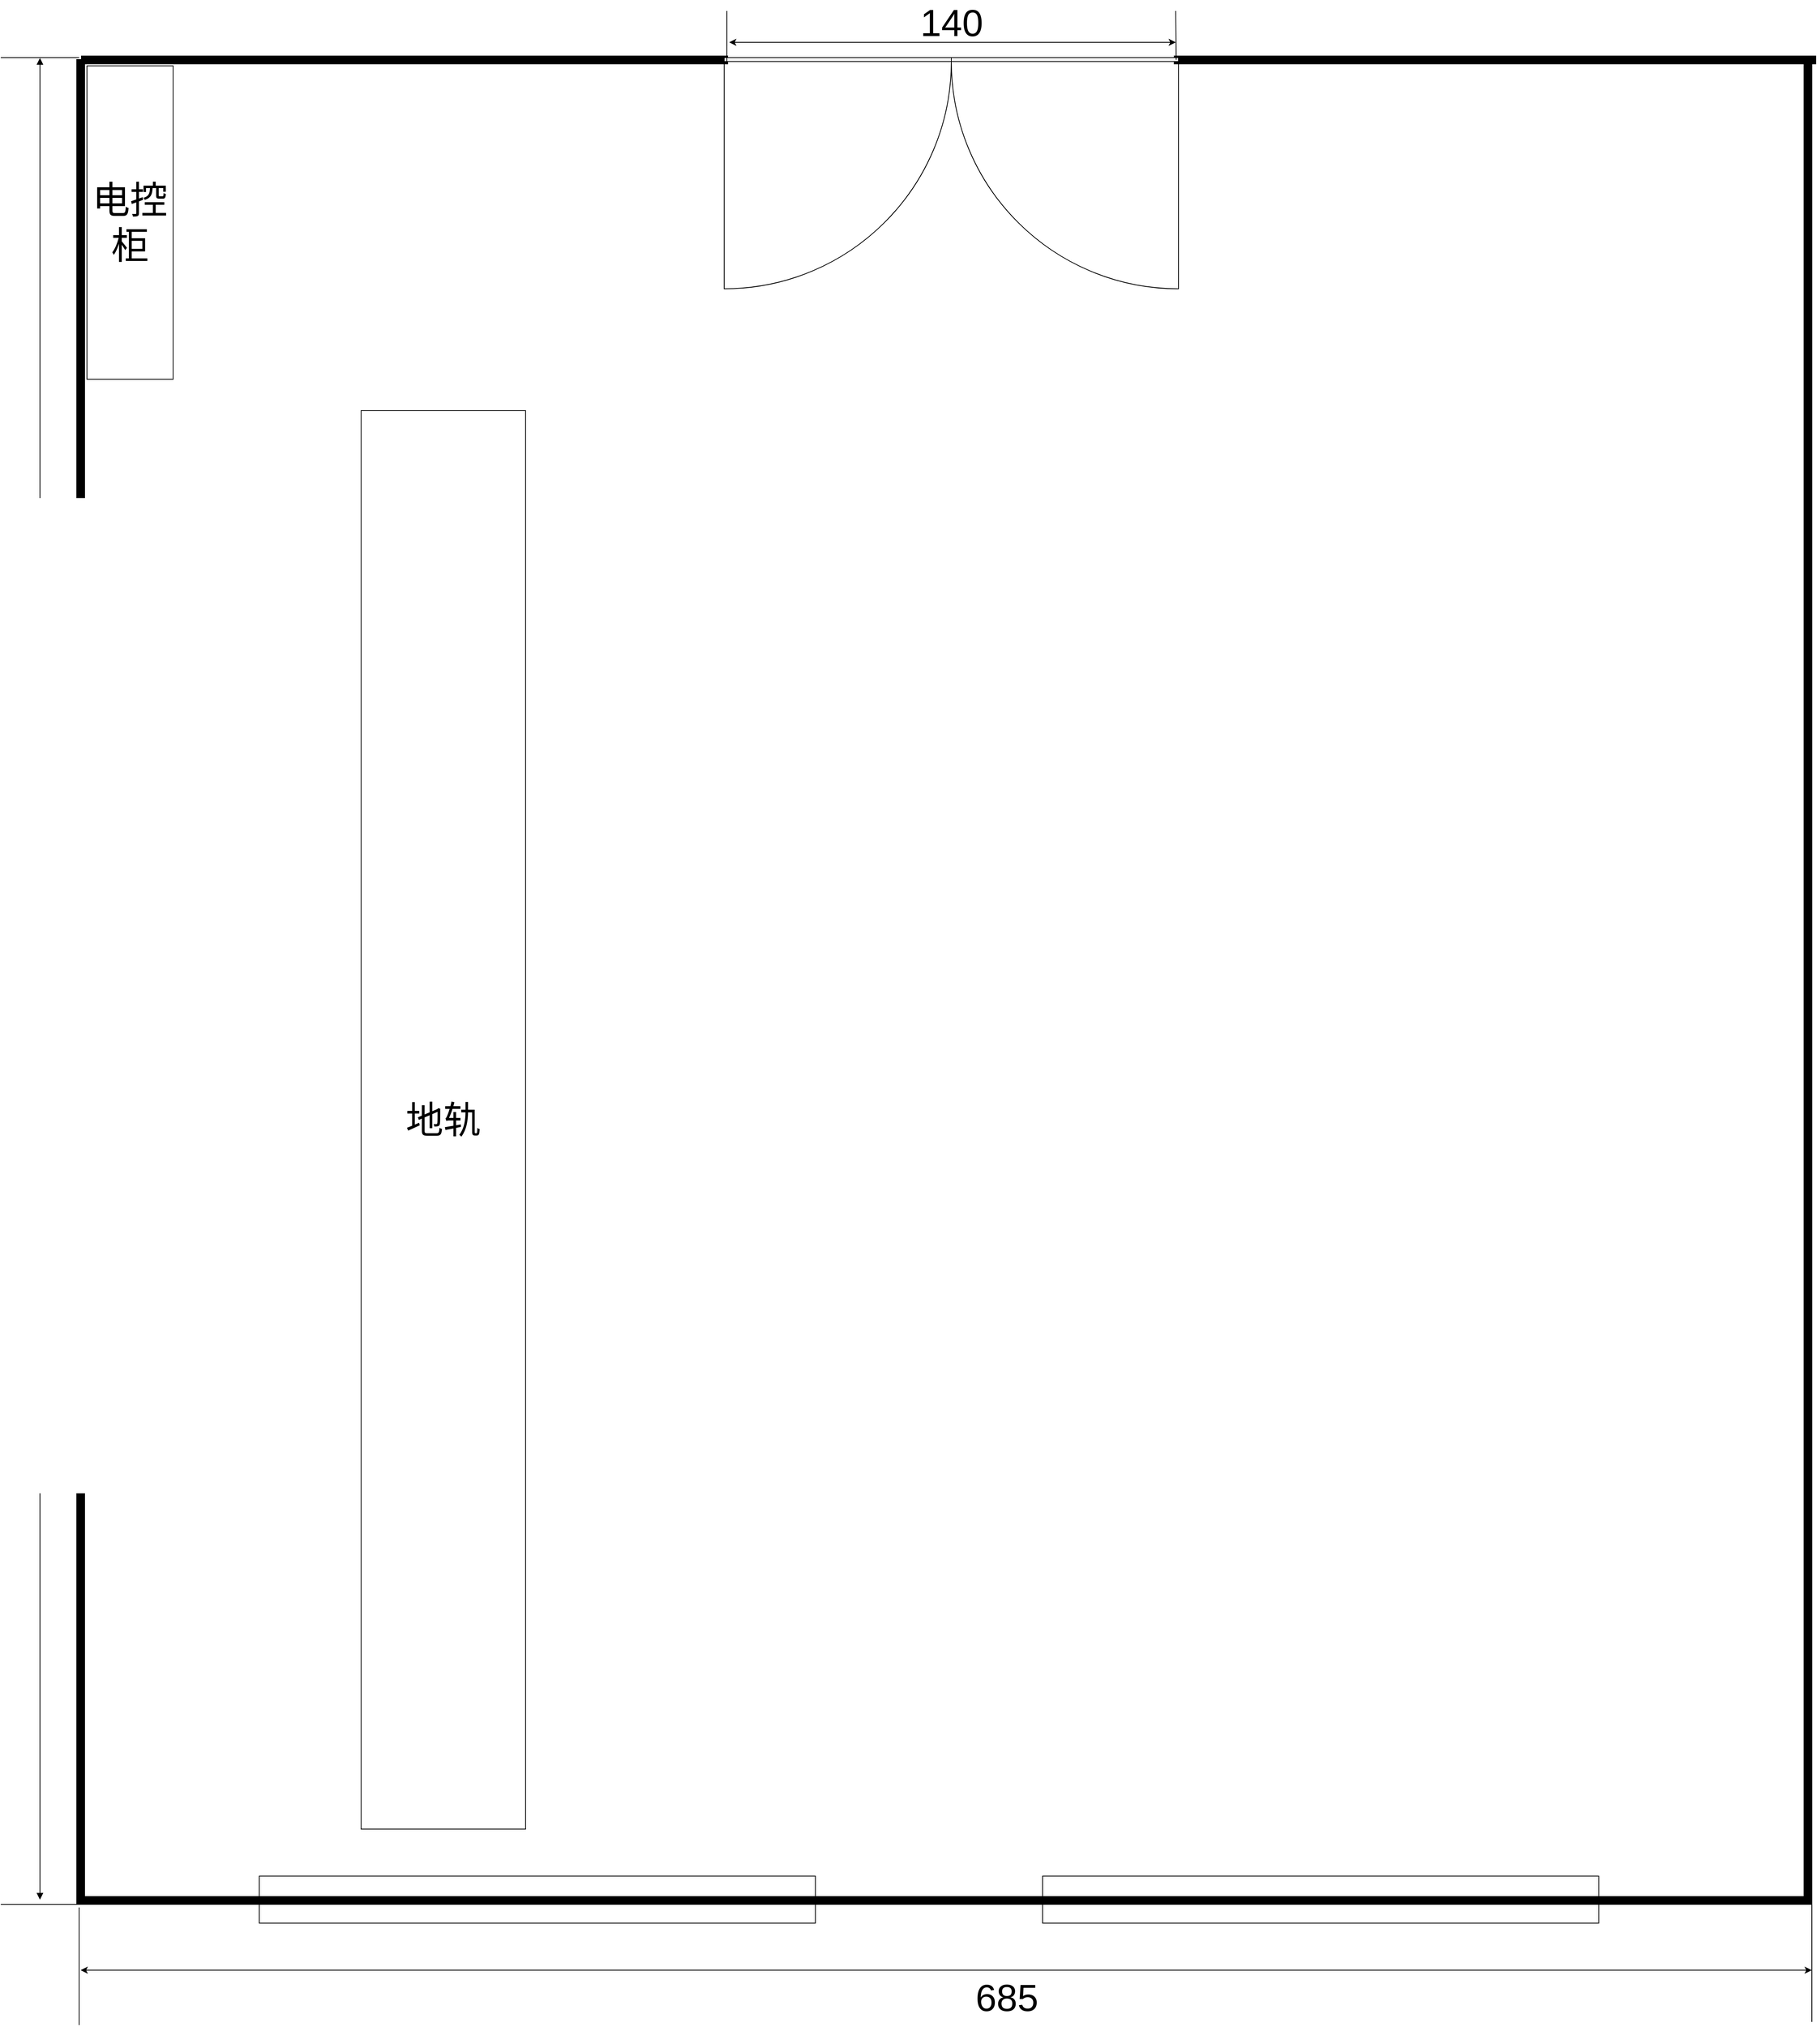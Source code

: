 <mxfile version="21.1.1" type="github">
  <diagram name="第 1 页" id="9VyFLo5dkuPswK5dTQU8">
    <mxGraphModel dx="2055" dy="2137" grid="1" gridSize="10" guides="1" tooltips="1" connect="1" arrows="1" fold="1" page="1" pageScale="1" pageWidth="827" pageHeight="1169" math="0" shadow="0">
      <root>
        <mxCell id="0" />
        <mxCell id="1" parent="0" />
        <mxCell id="Bef0XKD4eRXr6pYGSOdi-11" value="" style="rounded=0;whiteSpace=wrap;html=1;" vertex="1" parent="1">
          <mxGeometry x="1380" y="2060" width="710" height="60" as="geometry" />
        </mxCell>
        <mxCell id="Bef0XKD4eRXr6pYGSOdi-10" value="" style="rounded=0;whiteSpace=wrap;html=1;" vertex="1" parent="1">
          <mxGeometry x="380" y="2060" width="710" height="60" as="geometry" />
        </mxCell>
        <mxCell id="Bef0XKD4eRXr6pYGSOdi-4" value="" style="verticalLabelPosition=bottom;html=1;verticalAlign=top;align=center;strokeWidth=1;shape=mxgraph.floorplan.wallU;fillColor=#000000;rounded=0;shadow=0;comic=0;fontFamily=Verdana;fontSize=12;rotation=-180;" vertex="1" parent="1">
          <mxGeometry x="147" y="-258" width="2215" height="2354" as="geometry" />
        </mxCell>
        <mxCell id="Bef0XKD4eRXr6pYGSOdi-6" value="" style="verticalLabelPosition=bottom;html=1;verticalAlign=top;align=center;strokeWidth=1;shape=mxgraph.floorplan.wall;fillColor=#000000;direction=south;rounded=0;shadow=0;comic=0;fontFamily=Verdana;fontSize=12;rotation=90;" vertex="1" parent="1">
          <mxGeometry x="560.5" y="-670" width="10" height="825" as="geometry" />
        </mxCell>
        <mxCell id="Bef0XKD4eRXr6pYGSOdi-7" value="" style="verticalLabelPosition=bottom;html=1;verticalAlign=top;align=center;strokeWidth=1;shape=mxgraph.floorplan.wall;fillColor=#000000;direction=south;rounded=0;shadow=0;comic=0;fontFamily=Verdana;fontSize=12;rotation=90;" vertex="1" parent="1">
          <mxGeometry x="1952.5" y="-667" width="10" height="819" as="geometry" />
        </mxCell>
        <mxCell id="Bef0XKD4eRXr6pYGSOdi-8" value="" style="verticalLabelPosition=bottom;html=1;verticalAlign=top;align=center;strokeWidth=1;shape=mxgraph.floorplan.doorDouble;rounded=0;shadow=0;comic=0;fontFamily=Verdana;fontSize=12;rotation=0;" vertex="1" parent="1">
          <mxGeometry x="973.5" y="-260.5" width="580" height="70" as="geometry" />
        </mxCell>
        <mxCell id="Bef0XKD4eRXr6pYGSOdi-9" value="&lt;font style=&quot;font-size: 48px;&quot;&gt;电控柜&lt;/font&gt;" style="rounded=0;whiteSpace=wrap;html=1;rotation=0;" vertex="1" parent="1">
          <mxGeometry x="160" y="-250" width="110" height="400" as="geometry" />
        </mxCell>
        <mxCell id="Bef0XKD4eRXr6pYGSOdi-14" value="" style="endArrow=block;startArrow=block;endFill=1;startFill=1;html=1;rounded=0;" edge="1" parent="1">
          <mxGeometry width="160" relative="1" as="geometry">
            <mxPoint x="100" y="-260" as="sourcePoint" />
            <mxPoint x="100" y="2090" as="targetPoint" />
          </mxGeometry>
        </mxCell>
        <mxCell id="Bef0XKD4eRXr6pYGSOdi-16" value="" style="endArrow=none;html=1;rounded=0;" edge="1" parent="1">
          <mxGeometry width="50" height="50" relative="1" as="geometry">
            <mxPoint x="50" y="-260.5" as="sourcePoint" />
            <mxPoint x="150" y="-260.5" as="targetPoint" />
          </mxGeometry>
        </mxCell>
        <mxCell id="Bef0XKD4eRXr6pYGSOdi-17" value="" style="endArrow=none;html=1;rounded=0;entryX=0.998;entryY=0;entryDx=0;entryDy=0;entryPerimeter=0;" edge="1" parent="1" target="Bef0XKD4eRXr6pYGSOdi-4">
          <mxGeometry width="50" height="50" relative="1" as="geometry">
            <mxPoint x="50" y="2096" as="sourcePoint" />
            <mxPoint x="130" y="1970" as="targetPoint" />
          </mxGeometry>
        </mxCell>
        <mxCell id="Bef0XKD4eRXr6pYGSOdi-18" value="" style="endArrow=classic;startArrow=classic;html=1;rounded=0;" edge="1" parent="1">
          <mxGeometry width="50" height="50" relative="1" as="geometry">
            <mxPoint x="152" y="2180" as="sourcePoint" />
            <mxPoint x="2362" y="2180" as="targetPoint" />
          </mxGeometry>
        </mxCell>
        <mxCell id="Bef0XKD4eRXr6pYGSOdi-19" value="" style="endArrow=none;html=1;rounded=0;" edge="1" parent="1">
          <mxGeometry width="50" height="50" relative="1" as="geometry">
            <mxPoint x="150" y="2250" as="sourcePoint" />
            <mxPoint x="150" y="2100" as="targetPoint" />
          </mxGeometry>
        </mxCell>
        <mxCell id="Bef0XKD4eRXr6pYGSOdi-20" value="" style="endArrow=none;html=1;rounded=0;" edge="1" parent="1">
          <mxGeometry width="50" height="50" relative="1" as="geometry">
            <mxPoint x="2362" y="2246" as="sourcePoint" />
            <mxPoint x="2362" y="2096" as="targetPoint" />
          </mxGeometry>
        </mxCell>
        <mxCell id="Bef0XKD4eRXr6pYGSOdi-21" value="&lt;font style=&quot;font-size: 48px;&quot;&gt;685&lt;/font&gt;" style="text;html=1;strokeColor=none;fillColor=none;align=center;verticalAlign=middle;whiteSpace=wrap;rounded=0;" vertex="1" parent="1">
          <mxGeometry x="1300" y="2200" width="69" height="30" as="geometry" />
        </mxCell>
        <mxCell id="Bef0XKD4eRXr6pYGSOdi-23" value="&lt;font style=&quot;font-size: 48px;&quot;&gt;地轨&lt;/font&gt;" style="rounded=0;whiteSpace=wrap;html=1;" vertex="1" parent="1">
          <mxGeometry x="510" y="190" width="210" height="1810" as="geometry" />
        </mxCell>
        <mxCell id="Bef0XKD4eRXr6pYGSOdi-24" value="" style="endArrow=none;html=1;rounded=0;exitX=0.006;exitY=0.101;exitDx=0;exitDy=0;exitPerimeter=0;" edge="1" parent="1" source="Bef0XKD4eRXr6pYGSOdi-8">
          <mxGeometry width="50" height="50" relative="1" as="geometry">
            <mxPoint x="730" y="-260" as="sourcePoint" />
            <mxPoint x="977" y="-320" as="targetPoint" />
          </mxGeometry>
        </mxCell>
        <mxCell id="Bef0XKD4eRXr6pYGSOdi-25" value="" style="endArrow=none;html=1;rounded=0;exitX=0.995;exitY=0.04;exitDx=0;exitDy=0;exitPerimeter=0;" edge="1" parent="1" source="Bef0XKD4eRXr6pYGSOdi-8">
          <mxGeometry width="50" height="50" relative="1" as="geometry">
            <mxPoint x="1550" y="-270" as="sourcePoint" />
            <mxPoint x="1550" y="-320" as="targetPoint" />
          </mxGeometry>
        </mxCell>
        <mxCell id="Bef0XKD4eRXr6pYGSOdi-26" value="" style="endArrow=classic;startArrow=classic;html=1;rounded=0;" edge="1" parent="1">
          <mxGeometry width="50" height="50" relative="1" as="geometry">
            <mxPoint x="980" y="-280" as="sourcePoint" />
            <mxPoint x="1550" y="-280" as="targetPoint" />
          </mxGeometry>
        </mxCell>
        <mxCell id="Bef0XKD4eRXr6pYGSOdi-27" value="&lt;font style=&quot;font-size: 48px;&quot;&gt;140&lt;/font&gt;" style="text;html=1;strokeColor=none;fillColor=none;align=center;verticalAlign=middle;whiteSpace=wrap;rounded=0;" vertex="1" parent="1">
          <mxGeometry x="1234" y="-320" width="60" height="30" as="geometry" />
        </mxCell>
      </root>
    </mxGraphModel>
  </diagram>
</mxfile>
